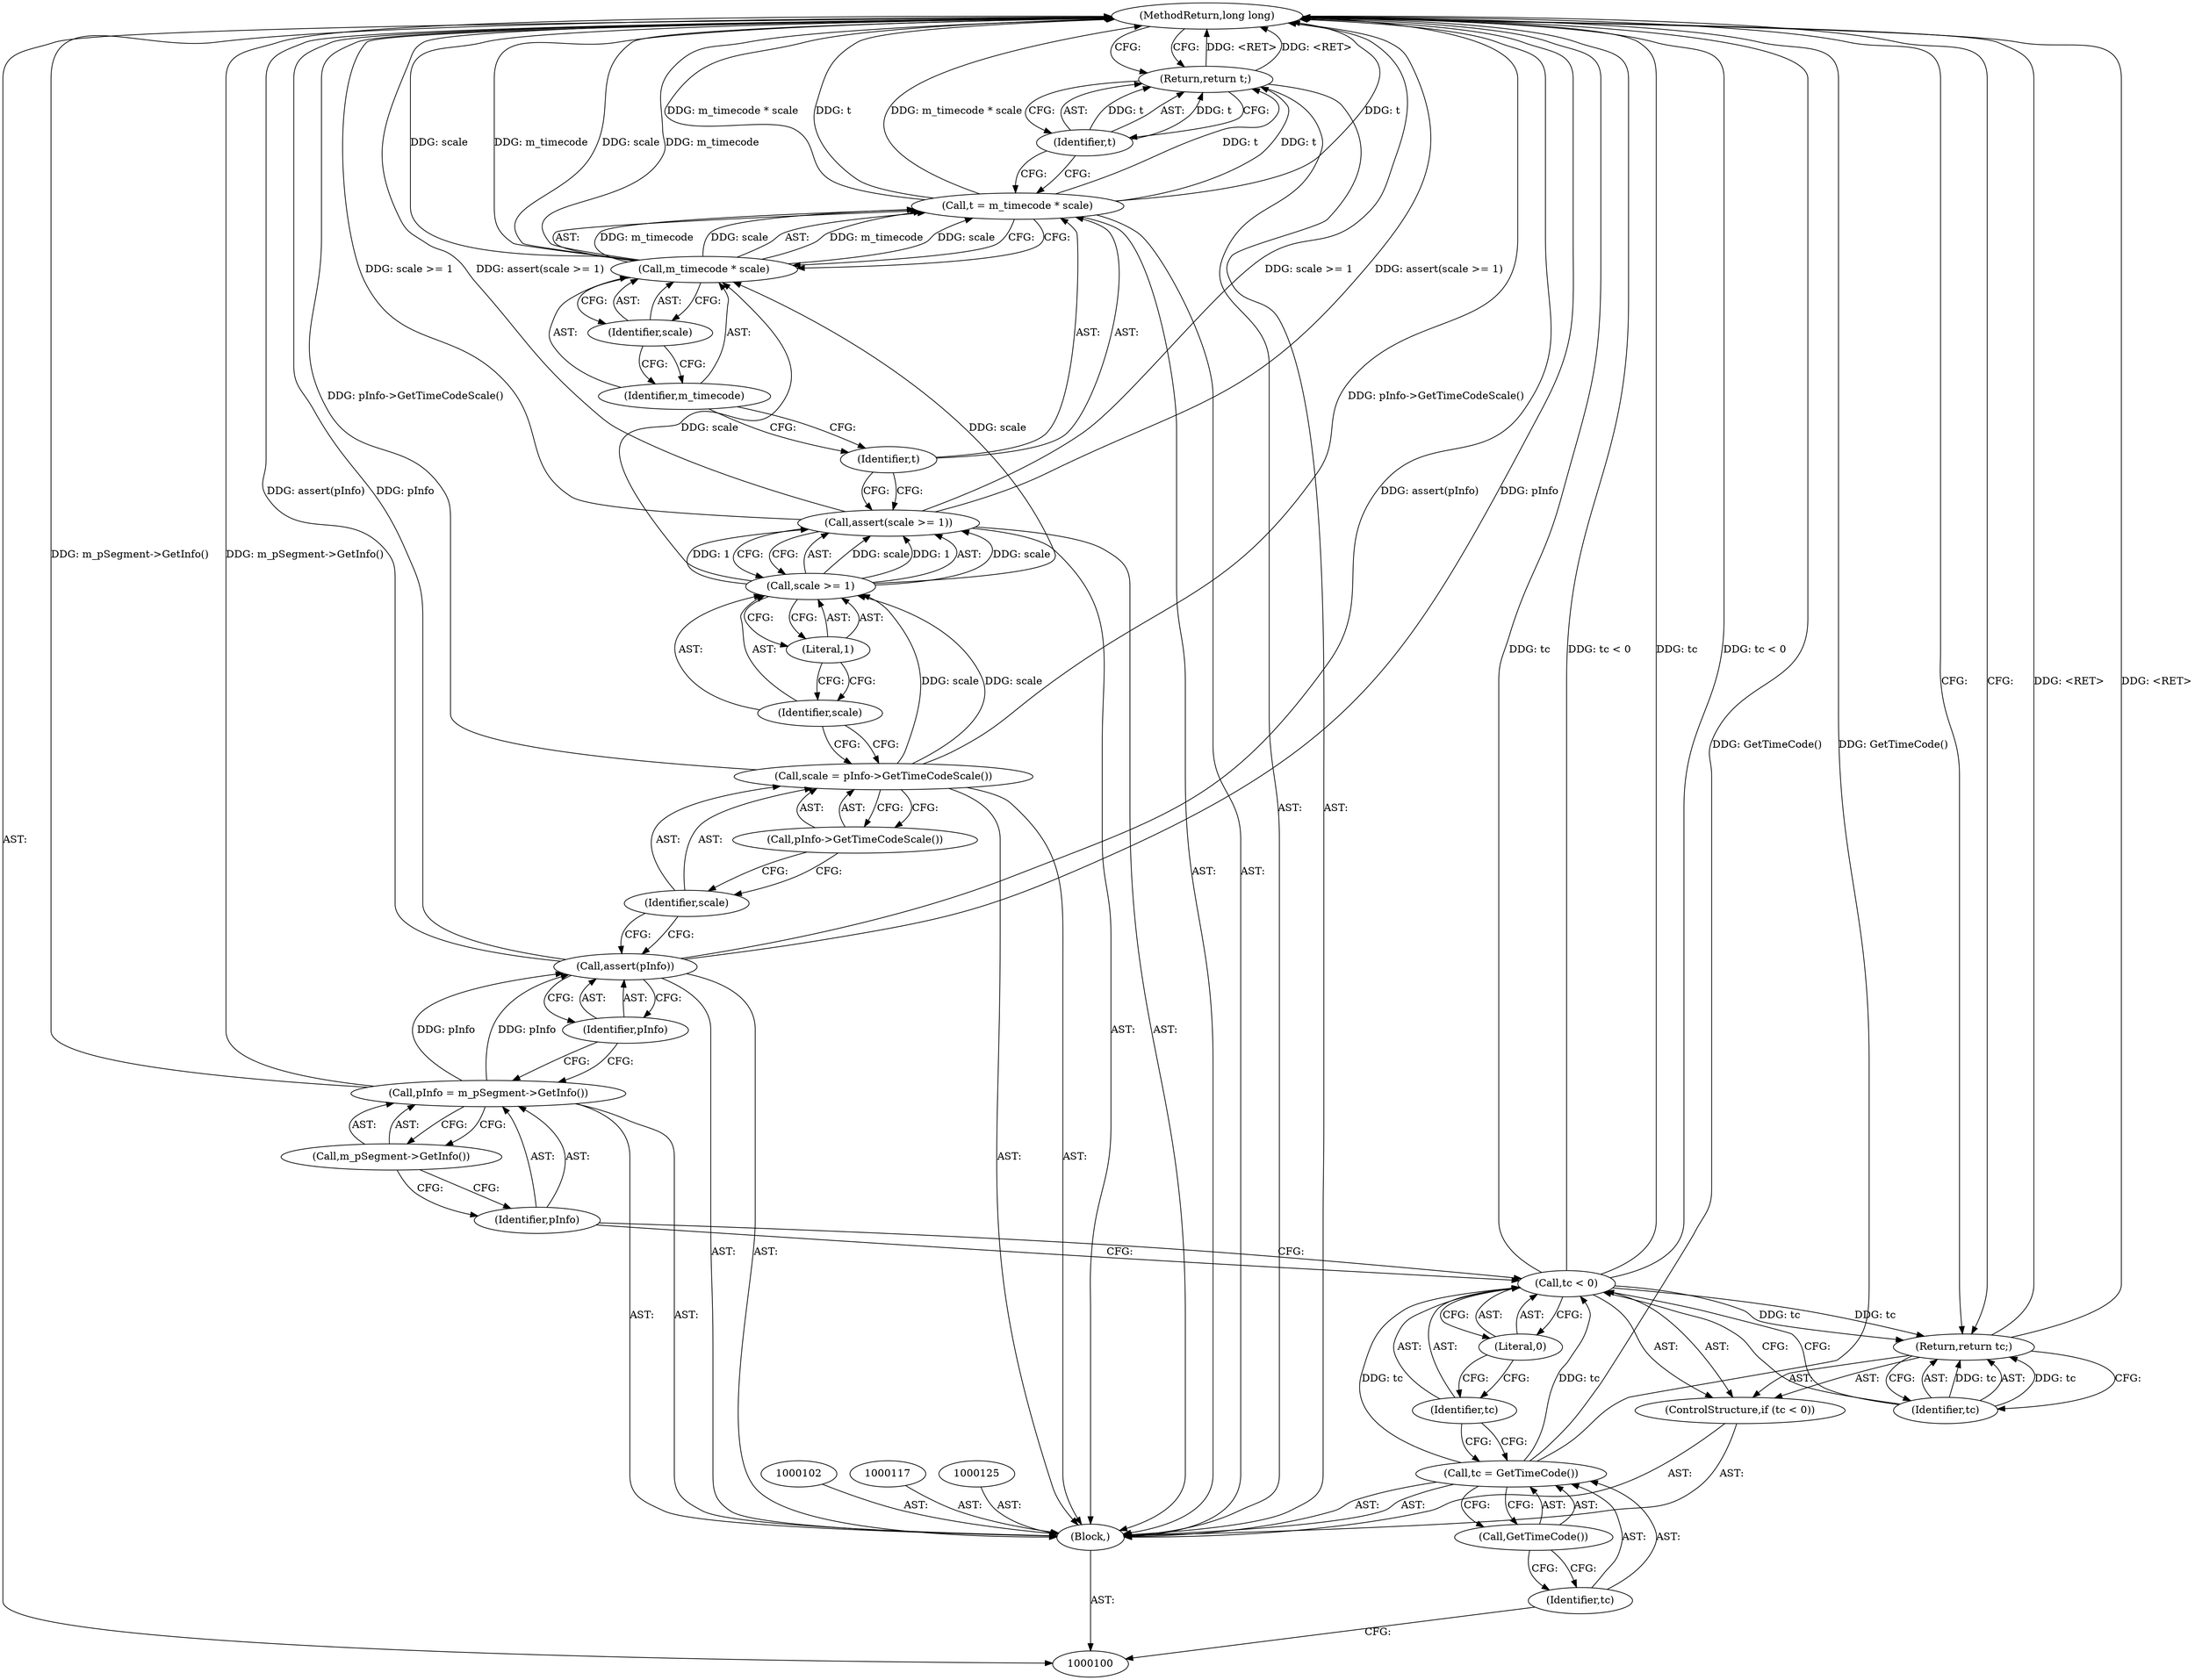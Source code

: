digraph "1_Android_04839626ed859623901ebd3a5fd483982186b59d_124" {
"1000133" [label="(MethodReturn,long long)"];
"1000126" [label="(Call,t = m_timecode * scale)"];
"1000127" [label="(Identifier,t)"];
"1000128" [label="(Call,m_timecode * scale)"];
"1000129" [label="(Identifier,m_timecode)"];
"1000130" [label="(Identifier,scale)"];
"1000132" [label="(Identifier,t)"];
"1000131" [label="(Return,return t;)"];
"1000101" [label="(Block,)"];
"1000103" [label="(Call,tc = GetTimeCode())"];
"1000104" [label="(Identifier,tc)"];
"1000105" [label="(Call,GetTimeCode())"];
"1000109" [label="(Literal,0)"];
"1000106" [label="(ControlStructure,if (tc < 0))"];
"1000107" [label="(Call,tc < 0)"];
"1000108" [label="(Identifier,tc)"];
"1000111" [label="(Identifier,tc)"];
"1000110" [label="(Return,return tc;)"];
"1000112" [label="(Call,pInfo = m_pSegment->GetInfo())"];
"1000113" [label="(Identifier,pInfo)"];
"1000114" [label="(Call,m_pSegment->GetInfo())"];
"1000116" [label="(Identifier,pInfo)"];
"1000115" [label="(Call,assert(pInfo))"];
"1000118" [label="(Call,scale = pInfo->GetTimeCodeScale())"];
"1000119" [label="(Identifier,scale)"];
"1000120" [label="(Call,pInfo->GetTimeCodeScale())"];
"1000122" [label="(Call,scale >= 1)"];
"1000123" [label="(Identifier,scale)"];
"1000124" [label="(Literal,1)"];
"1000121" [label="(Call,assert(scale >= 1))"];
"1000133" -> "1000100"  [label="AST: "];
"1000133" -> "1000110"  [label="CFG: "];
"1000133" -> "1000131"  [label="CFG: "];
"1000110" -> "1000133"  [label="DDG: <RET>"];
"1000107" -> "1000133"  [label="DDG: tc"];
"1000107" -> "1000133"  [label="DDG: tc < 0"];
"1000103" -> "1000133"  [label="DDG: GetTimeCode()"];
"1000112" -> "1000133"  [label="DDG: m_pSegment->GetInfo()"];
"1000126" -> "1000133"  [label="DDG: t"];
"1000126" -> "1000133"  [label="DDG: m_timecode * scale"];
"1000118" -> "1000133"  [label="DDG: pInfo->GetTimeCodeScale()"];
"1000121" -> "1000133"  [label="DDG: scale >= 1"];
"1000121" -> "1000133"  [label="DDG: assert(scale >= 1)"];
"1000115" -> "1000133"  [label="DDG: pInfo"];
"1000115" -> "1000133"  [label="DDG: assert(pInfo)"];
"1000128" -> "1000133"  [label="DDG: scale"];
"1000128" -> "1000133"  [label="DDG: m_timecode"];
"1000131" -> "1000133"  [label="DDG: <RET>"];
"1000126" -> "1000101"  [label="AST: "];
"1000126" -> "1000128"  [label="CFG: "];
"1000127" -> "1000126"  [label="AST: "];
"1000128" -> "1000126"  [label="AST: "];
"1000132" -> "1000126"  [label="CFG: "];
"1000126" -> "1000133"  [label="DDG: t"];
"1000126" -> "1000133"  [label="DDG: m_timecode * scale"];
"1000128" -> "1000126"  [label="DDG: m_timecode"];
"1000128" -> "1000126"  [label="DDG: scale"];
"1000126" -> "1000131"  [label="DDG: t"];
"1000127" -> "1000126"  [label="AST: "];
"1000127" -> "1000121"  [label="CFG: "];
"1000129" -> "1000127"  [label="CFG: "];
"1000128" -> "1000126"  [label="AST: "];
"1000128" -> "1000130"  [label="CFG: "];
"1000129" -> "1000128"  [label="AST: "];
"1000130" -> "1000128"  [label="AST: "];
"1000126" -> "1000128"  [label="CFG: "];
"1000128" -> "1000133"  [label="DDG: scale"];
"1000128" -> "1000133"  [label="DDG: m_timecode"];
"1000128" -> "1000126"  [label="DDG: m_timecode"];
"1000128" -> "1000126"  [label="DDG: scale"];
"1000122" -> "1000128"  [label="DDG: scale"];
"1000129" -> "1000128"  [label="AST: "];
"1000129" -> "1000127"  [label="CFG: "];
"1000130" -> "1000129"  [label="CFG: "];
"1000130" -> "1000128"  [label="AST: "];
"1000130" -> "1000129"  [label="CFG: "];
"1000128" -> "1000130"  [label="CFG: "];
"1000132" -> "1000131"  [label="AST: "];
"1000132" -> "1000126"  [label="CFG: "];
"1000131" -> "1000132"  [label="CFG: "];
"1000132" -> "1000131"  [label="DDG: t"];
"1000131" -> "1000101"  [label="AST: "];
"1000131" -> "1000132"  [label="CFG: "];
"1000132" -> "1000131"  [label="AST: "];
"1000133" -> "1000131"  [label="CFG: "];
"1000131" -> "1000133"  [label="DDG: <RET>"];
"1000132" -> "1000131"  [label="DDG: t"];
"1000126" -> "1000131"  [label="DDG: t"];
"1000101" -> "1000100"  [label="AST: "];
"1000102" -> "1000101"  [label="AST: "];
"1000103" -> "1000101"  [label="AST: "];
"1000106" -> "1000101"  [label="AST: "];
"1000112" -> "1000101"  [label="AST: "];
"1000115" -> "1000101"  [label="AST: "];
"1000117" -> "1000101"  [label="AST: "];
"1000118" -> "1000101"  [label="AST: "];
"1000121" -> "1000101"  [label="AST: "];
"1000125" -> "1000101"  [label="AST: "];
"1000126" -> "1000101"  [label="AST: "];
"1000131" -> "1000101"  [label="AST: "];
"1000103" -> "1000101"  [label="AST: "];
"1000103" -> "1000105"  [label="CFG: "];
"1000104" -> "1000103"  [label="AST: "];
"1000105" -> "1000103"  [label="AST: "];
"1000108" -> "1000103"  [label="CFG: "];
"1000103" -> "1000133"  [label="DDG: GetTimeCode()"];
"1000103" -> "1000107"  [label="DDG: tc"];
"1000104" -> "1000103"  [label="AST: "];
"1000104" -> "1000100"  [label="CFG: "];
"1000105" -> "1000104"  [label="CFG: "];
"1000105" -> "1000103"  [label="AST: "];
"1000105" -> "1000104"  [label="CFG: "];
"1000103" -> "1000105"  [label="CFG: "];
"1000109" -> "1000107"  [label="AST: "];
"1000109" -> "1000108"  [label="CFG: "];
"1000107" -> "1000109"  [label="CFG: "];
"1000106" -> "1000101"  [label="AST: "];
"1000107" -> "1000106"  [label="AST: "];
"1000110" -> "1000106"  [label="AST: "];
"1000107" -> "1000106"  [label="AST: "];
"1000107" -> "1000109"  [label="CFG: "];
"1000108" -> "1000107"  [label="AST: "];
"1000109" -> "1000107"  [label="AST: "];
"1000111" -> "1000107"  [label="CFG: "];
"1000113" -> "1000107"  [label="CFG: "];
"1000107" -> "1000133"  [label="DDG: tc"];
"1000107" -> "1000133"  [label="DDG: tc < 0"];
"1000103" -> "1000107"  [label="DDG: tc"];
"1000107" -> "1000110"  [label="DDG: tc"];
"1000108" -> "1000107"  [label="AST: "];
"1000108" -> "1000103"  [label="CFG: "];
"1000109" -> "1000108"  [label="CFG: "];
"1000111" -> "1000110"  [label="AST: "];
"1000111" -> "1000107"  [label="CFG: "];
"1000110" -> "1000111"  [label="CFG: "];
"1000111" -> "1000110"  [label="DDG: tc"];
"1000110" -> "1000106"  [label="AST: "];
"1000110" -> "1000111"  [label="CFG: "];
"1000111" -> "1000110"  [label="AST: "];
"1000133" -> "1000110"  [label="CFG: "];
"1000110" -> "1000133"  [label="DDG: <RET>"];
"1000111" -> "1000110"  [label="DDG: tc"];
"1000107" -> "1000110"  [label="DDG: tc"];
"1000112" -> "1000101"  [label="AST: "];
"1000112" -> "1000114"  [label="CFG: "];
"1000113" -> "1000112"  [label="AST: "];
"1000114" -> "1000112"  [label="AST: "];
"1000116" -> "1000112"  [label="CFG: "];
"1000112" -> "1000133"  [label="DDG: m_pSegment->GetInfo()"];
"1000112" -> "1000115"  [label="DDG: pInfo"];
"1000113" -> "1000112"  [label="AST: "];
"1000113" -> "1000107"  [label="CFG: "];
"1000114" -> "1000113"  [label="CFG: "];
"1000114" -> "1000112"  [label="AST: "];
"1000114" -> "1000113"  [label="CFG: "];
"1000112" -> "1000114"  [label="CFG: "];
"1000116" -> "1000115"  [label="AST: "];
"1000116" -> "1000112"  [label="CFG: "];
"1000115" -> "1000116"  [label="CFG: "];
"1000115" -> "1000101"  [label="AST: "];
"1000115" -> "1000116"  [label="CFG: "];
"1000116" -> "1000115"  [label="AST: "];
"1000119" -> "1000115"  [label="CFG: "];
"1000115" -> "1000133"  [label="DDG: pInfo"];
"1000115" -> "1000133"  [label="DDG: assert(pInfo)"];
"1000112" -> "1000115"  [label="DDG: pInfo"];
"1000118" -> "1000101"  [label="AST: "];
"1000118" -> "1000120"  [label="CFG: "];
"1000119" -> "1000118"  [label="AST: "];
"1000120" -> "1000118"  [label="AST: "];
"1000123" -> "1000118"  [label="CFG: "];
"1000118" -> "1000133"  [label="DDG: pInfo->GetTimeCodeScale()"];
"1000118" -> "1000122"  [label="DDG: scale"];
"1000119" -> "1000118"  [label="AST: "];
"1000119" -> "1000115"  [label="CFG: "];
"1000120" -> "1000119"  [label="CFG: "];
"1000120" -> "1000118"  [label="AST: "];
"1000120" -> "1000119"  [label="CFG: "];
"1000118" -> "1000120"  [label="CFG: "];
"1000122" -> "1000121"  [label="AST: "];
"1000122" -> "1000124"  [label="CFG: "];
"1000123" -> "1000122"  [label="AST: "];
"1000124" -> "1000122"  [label="AST: "];
"1000121" -> "1000122"  [label="CFG: "];
"1000122" -> "1000121"  [label="DDG: scale"];
"1000122" -> "1000121"  [label="DDG: 1"];
"1000118" -> "1000122"  [label="DDG: scale"];
"1000122" -> "1000128"  [label="DDG: scale"];
"1000123" -> "1000122"  [label="AST: "];
"1000123" -> "1000118"  [label="CFG: "];
"1000124" -> "1000123"  [label="CFG: "];
"1000124" -> "1000122"  [label="AST: "];
"1000124" -> "1000123"  [label="CFG: "];
"1000122" -> "1000124"  [label="CFG: "];
"1000121" -> "1000101"  [label="AST: "];
"1000121" -> "1000122"  [label="CFG: "];
"1000122" -> "1000121"  [label="AST: "];
"1000127" -> "1000121"  [label="CFG: "];
"1000121" -> "1000133"  [label="DDG: scale >= 1"];
"1000121" -> "1000133"  [label="DDG: assert(scale >= 1)"];
"1000122" -> "1000121"  [label="DDG: scale"];
"1000122" -> "1000121"  [label="DDG: 1"];
}
